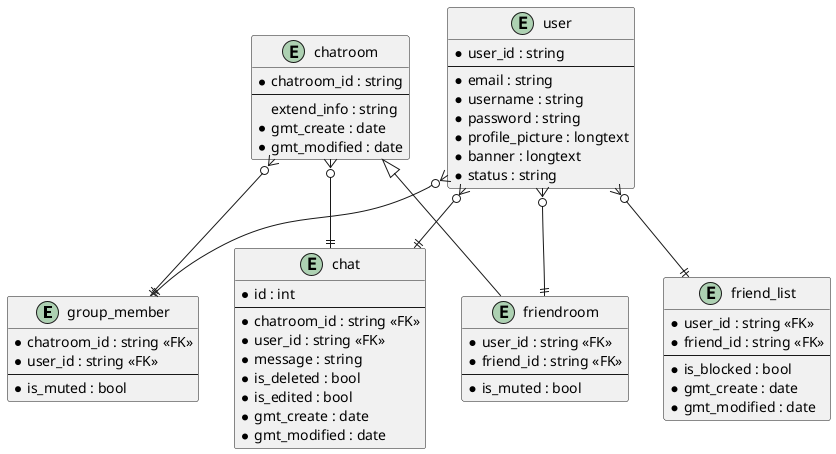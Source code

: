 @startuml

entity group_member {
    * chatroom_id : string <<FK>>
    * user_id : string <<FK>>
    --
    * is_muted : bool
}

entity chat {
    * id : int
    --
    * chatroom_id : string <<FK>>
    * user_id : string <<FK>>
    * message : string
    * is_deleted : bool
    * is_edited : bool
    * gmt_create : date
    * gmt_modified : date
}

entity user {
    * user_id : string
    --
    * email : string
    * username : string
    * password : string
    * profile_picture : longtext
    * banner : longtext
    * status : string
}

entity friend_list {
    * user_id : string <<FK>>
    * friend_id : string <<FK>>
    --
    * is_blocked : bool 
    * gmt_create : date
    * gmt_modified : date
}

entity chatroom {
    * chatroom_id : string
    --
    extend_info : string
    * gmt_create : date
    * gmt_modified : date
}

entity friendroom {
    * user_id : string <<FK>>
    * friend_id : string <<FK>>
    --
    * is_muted : bool
}

' relation
user }o--|| friend_list

user }o--|| friendroom

user }o--|| group_member
chatroom }o--|| group_member

user }o--|| chat
chatroom }o--|| chat


skinparam chatroomInheritance 1
chatroom <|-- friendroom


@enduml